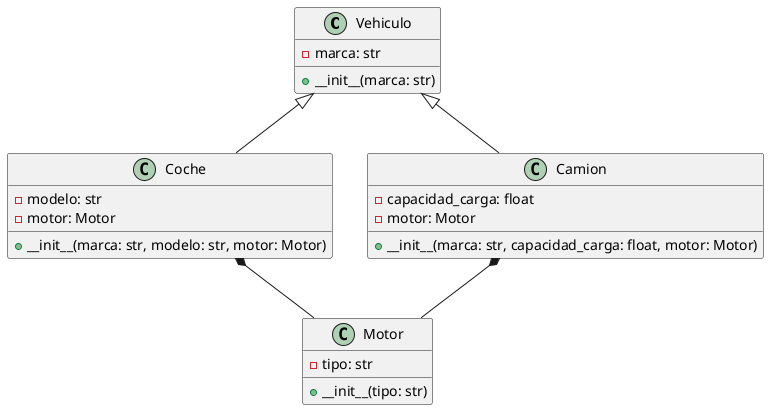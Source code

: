 @startuml

class Vehiculo {
  - marca: str
  + __init__(marca: str)
}

class Coche {
  - modelo: str
  - motor: Motor
  + __init__(marca: str, modelo: str, motor: Motor)
}

class Camion {
  - capacidad_carga: float
  - motor: Motor
  + __init__(marca: str, capacidad_carga: float, motor: Motor)
}

class Motor {
  - tipo: str
  + __init__(tipo: str)
}

Vehiculo <|-- Coche
Vehiculo <|-- Camion

Coche *-- Motor
Camion *-- Motor

@enduml
